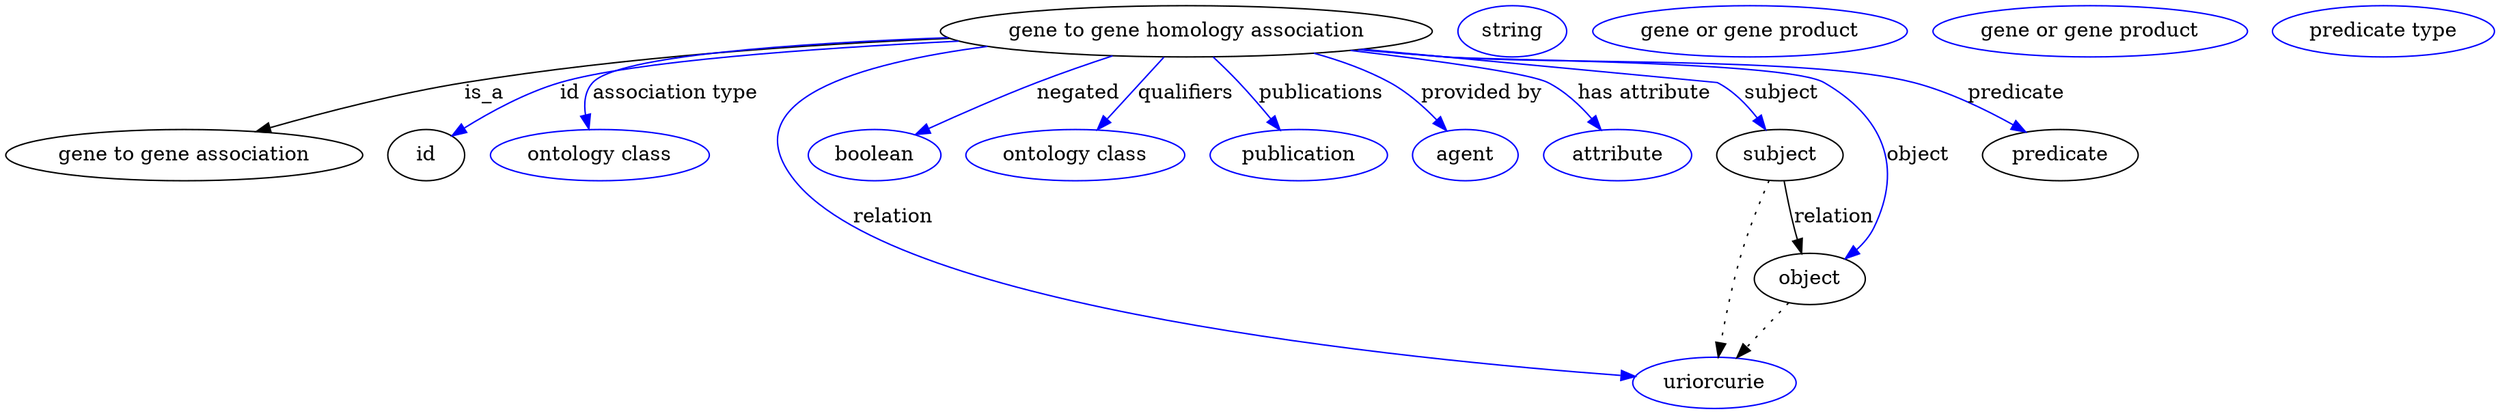 digraph {
	graph [bb="0,0,1421.3,283"];
	node [label="\N"];
	"gene to gene homology association"	 [height=0.5,
		label="gene to gene homology association",
		pos="690.84,265",
		width=3.7733];
	"gene to gene association"	 [height=0.5,
		pos="96.841,178",
		width=2.69];
	"gene to gene homology association" -> "gene to gene association"	 [label=is_a,
		lp="276.84,221.5",
		pos="e,141.04,194.11 558.26,260.88 473.93,256.51 362.76,247.52 265.84,229 226.69,221.52 183.71,208.48 150.89,197.46"];
	id	 [height=0.5,
		pos="238.84,178",
		width=0.75];
	"gene to gene homology association" -> id	 [color=blue,
		label=id,
		lp="328.34,221.5",
		pos="e,256.35,191.88 563.56,258.57 475.34,252.97 366.23,243.46 322.84,229 301.81,221.99 280.49,208.96 264.59,197.82",
		style=solid];
	"association type"	 [color=blue,
		height=0.5,
		label="ontology class",
		pos="345.84,178",
		width=1.7151];
	"gene to gene homology association" -> "association type"	 [color=blue,
		label="association type",
		lp="387.84,221.5",
		pos="e,339.38,196.19 560.47,259.79 468.29,254.72 358.57,245.33 343.84,229 338.33,222.89 337.08,214.51 337.73,206.3",
		style=solid];
	relation	 [color=blue,
		height=0.5,
		label=uriorcurie,
		pos="995.84,18",
		width=1.2638];
	"gene to gene homology association" -> relation	 [color=blue,
		label=relation,
		lp="522.84,134.5",
		pos="e,951.63,22.9 587.67,253.28 508.87,239.99 420.16,212.88 460.84,160 519.9,83.227 817.68,39.314 941.6,24.114",
		style=solid];
	negated	 [color=blue,
		height=0.5,
		label=boolean,
		pos="507.84,178",
		width=1.0652];
	"gene to gene homology association" -> negated	 [color=blue,
		label=negated,
		lp="629.34,221.5",
		pos="e,533.52,191.65 649.66,247.74 636.25,241.96 621.34,235.36 607.84,229 585.87,218.65 561.6,206.29 542.47,196.33",
		style=solid];
	qualifiers	 [color=blue,
		height=0.5,
		label="ontology class",
		pos="625.84,178",
		width=1.7151];
	"gene to gene homology association" -> qualifiers	 [color=blue,
		label=qualifiers,
		lp="688.84,221.5",
		pos="e,639.07,195.71 677.37,246.97 668.07,234.53 655.56,217.78 645.2,203.91",
		style=solid];
	publications	 [color=blue,
		height=0.5,
		label=publication,
		pos="755.84,178",
		width=1.3902];
	"gene to gene homology association" -> publications	 [color=blue,
		label=publications,
		lp="763.34,221.5",
		pos="e,743.31,195.57 705.2,246.78 709.62,241.11 714.47,234.82 718.84,229 724.92,220.91 731.44,212 737.29,203.93",
		style=solid];
	"provided by"	 [color=blue,
		height=0.5,
		label=agent,
		pos="853.84,178",
		width=0.83048];
	"gene to gene homology association" -> "provided by"	 [color=blue,
		label="provided by",
		lp="853.84,221.5",
		pos="e,840.5,194.25 755.79,249.09 771.15,243.9 787.06,237.28 800.84,229 812.93,221.73 824.46,211.24 833.65,201.66",
		style=solid];
	"has attribute"	 [color=blue,
		height=0.5,
		label=attribute,
		pos="941.84,178",
		width=1.1193];
	"gene to gene homology association" -> "has attribute"	 [color=blue,
		label="has attribute",
		lp="945.34,221.5",
		pos="e,929.08,195.41 790.47,252.7 831.23,246.51 872.98,238.34 890.84,229 902.8,222.75 913.74,212.71 922.38,203.19",
		style=solid];
	subject	 [height=0.5,
		pos="1035.8,178",
		width=0.99297];
	"gene to gene homology association" -> subject	 [color=blue,
		label=subject,
		lp="1024.3,221.5",
		pos="e,1023,195.2 789.6,252.61 804.75,250.72 820.21,248.8 834.84,247 900.61,238.89 922.99,257.44 982.84,229 995.58,222.95 1007.2,212.62 \
1016.3,202.84",
		style=solid];
	object	 [height=0.5,
		pos="1055.8,91",
		width=0.9027];
	"gene to gene homology association" -> object	 [color=blue,
		label=object,
		lp="1116.8,178",
		pos="e,1076,105.27 787.6,252.36 803.38,250.46 819.56,248.6 834.84,247 882.09,242.05 1004.8,249.01 1047.8,229 1092.8,208.13 1112.1,172.65 \
1092.8,127 1090.6,121.74 1087.2,116.86 1083.3,112.51",
		style=solid];
	predicate	 [height=0.5,
		pos="1202.8,178",
		width=1.1916];
	"gene to gene homology association" -> predicate	 [color=blue,
		label=predicate,
		lp="1176.8,221.5",
		pos="e,1183.3,194.27 786.8,252.17 802.82,250.27 819.29,248.46 834.84,247 898.47,241.03 1061,248.63 1121.8,229 1141,222.81 1160.2,211.05 \
1175.1,200.38",
		style=solid];
	association_id	 [color=blue,
		height=0.5,
		label=string,
		pos="874.84,265",
		width=0.84854];
	subject -> relation	 [pos="e,999.15,36.239 1029.9,159.97 1025.4,146.12 1019.3,126.47 1014.8,109 1009.5,88.088 1004.5,64.188 1001,46.13",
		style=dotted];
	subject -> object	 [label=relation,
		lp="1067.8,134.5",
		pos="e,1051.7,109 1040,159.97 1042.7,148.08 1046.4,132.25 1049.5,118.76"];
	"gene to gene association_subject"	 [color=blue,
		height=0.5,
		label="gene or gene product",
		pos="1008.8,265",
		width=2.3651];
	object -> relation	 [pos="e,1010,35.261 1042.2,74.435 1034.6,65.207 1025,53.528 1016.5,43.191",
		style=dotted];
	"gene to gene association_object"	 [color=blue,
		height=0.5,
		label="gene or gene product",
		pos="1196.8,265",
		width=2.3651];
	"gene to gene homology association_predicate"	 [color=blue,
		height=0.5,
		label="predicate type",
		pos="1360.8,265",
		width=1.679];
}
